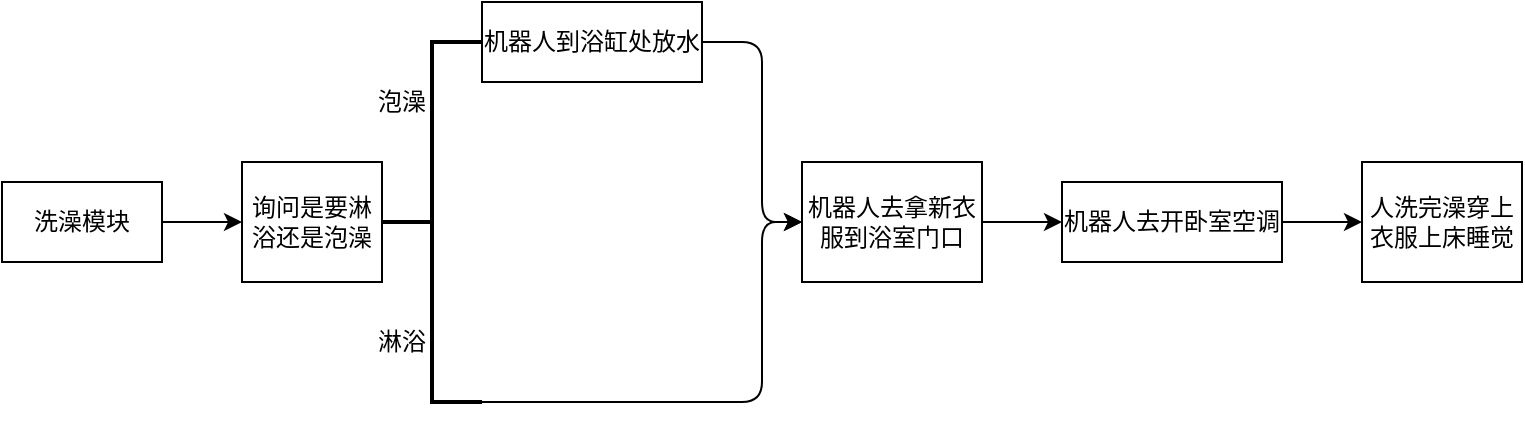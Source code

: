 <mxfile version="13.6.2" type="device"><diagram id="sH5TrxNqKM3XUSAI6ppz" name="第 1 页"><mxGraphModel dx="1024" dy="592" grid="1" gridSize="10" guides="1" tooltips="1" connect="1" arrows="1" fold="1" page="1" pageScale="1" pageWidth="827" pageHeight="1169" math="0" shadow="0"><root><mxCell id="0"/><mxCell id="1" parent="0"/><mxCell id="1bFeJdi9xzgEYvPIb6gT-1" value="洗澡模块" style="rounded=0;whiteSpace=wrap;html=1;" vertex="1" parent="1"><mxGeometry x="80" y="280" width="80" height="40" as="geometry"/></mxCell><mxCell id="1bFeJdi9xzgEYvPIb6gT-2" value="询问是要淋浴还是泡澡" style="rounded=0;whiteSpace=wrap;html=1;" vertex="1" parent="1"><mxGeometry x="200" y="270" width="70" height="60" as="geometry"/></mxCell><mxCell id="1bFeJdi9xzgEYvPIb6gT-3" value="" style="strokeWidth=2;html=1;shape=mxgraph.flowchart.annotation_2;align=left;labelPosition=right;pointerEvents=1;" vertex="1" parent="1"><mxGeometry x="270" y="210" width="50" height="180" as="geometry"/></mxCell><mxCell id="1bFeJdi9xzgEYvPIb6gT-4" value="淋浴" style="text;html=1;strokeColor=none;fillColor=none;align=center;verticalAlign=middle;whiteSpace=wrap;rounded=0;" vertex="1" parent="1"><mxGeometry x="260" y="350" width="40" height="20" as="geometry"/></mxCell><mxCell id="1bFeJdi9xzgEYvPIb6gT-5" value="泡澡" style="text;html=1;strokeColor=none;fillColor=none;align=center;verticalAlign=middle;whiteSpace=wrap;rounded=0;" vertex="1" parent="1"><mxGeometry x="260" y="230" width="40" height="20" as="geometry"/></mxCell><mxCell id="1bFeJdi9xzgEYvPIb6gT-6" value="机器人到浴缸处放水" style="rounded=0;whiteSpace=wrap;html=1;" vertex="1" parent="1"><mxGeometry x="320" y="190" width="110" height="40" as="geometry"/></mxCell><mxCell id="1bFeJdi9xzgEYvPIb6gT-8" value="机器人去开卧室空调" style="rounded=0;whiteSpace=wrap;html=1;" vertex="1" parent="1"><mxGeometry x="610" y="280" width="110" height="40" as="geometry"/></mxCell><mxCell id="1bFeJdi9xzgEYvPIb6gT-9" value="机器人去拿新衣服到浴室门口" style="rounded=0;whiteSpace=wrap;html=1;" vertex="1" parent="1"><mxGeometry x="480" y="270" width="90" height="60" as="geometry"/></mxCell><mxCell id="1bFeJdi9xzgEYvPIb6gT-10" value="人洗完澡穿上衣服上床睡觉" style="rounded=0;whiteSpace=wrap;html=1;" vertex="1" parent="1"><mxGeometry x="760" y="270" width="80" height="60" as="geometry"/></mxCell><mxCell id="1bFeJdi9xzgEYvPIb6gT-11" value="" style="endArrow=classic;html=1;exitX=1;exitY=0.5;exitDx=0;exitDy=0;entryX=0;entryY=0.5;entryDx=0;entryDy=0;" edge="1" parent="1" source="1bFeJdi9xzgEYvPIb6gT-6" target="1bFeJdi9xzgEYvPIb6gT-9"><mxGeometry width="50" height="50" relative="1" as="geometry"><mxPoint x="460" y="330" as="sourcePoint"/><mxPoint x="510" y="280" as="targetPoint"/><Array as="points"><mxPoint x="460" y="210"/><mxPoint x="460" y="300"/></Array></mxGeometry></mxCell><mxCell id="1bFeJdi9xzgEYvPIb6gT-12" value="" style="endArrow=classic;html=1;exitX=1;exitY=1;exitDx=0;exitDy=0;exitPerimeter=0;entryX=0;entryY=0.5;entryDx=0;entryDy=0;" edge="1" parent="1" source="1bFeJdi9xzgEYvPIb6gT-3" target="1bFeJdi9xzgEYvPIb6gT-9"><mxGeometry width="50" height="50" relative="1" as="geometry"><mxPoint x="460" y="330" as="sourcePoint"/><mxPoint x="510" y="280" as="targetPoint"/><Array as="points"><mxPoint x="460" y="390"/><mxPoint x="460" y="300"/></Array></mxGeometry></mxCell><mxCell id="1bFeJdi9xzgEYvPIb6gT-13" value="" style="endArrow=classic;html=1;exitX=1;exitY=0.5;exitDx=0;exitDy=0;" edge="1" parent="1" source="1bFeJdi9xzgEYvPIb6gT-1"><mxGeometry width="50" height="50" relative="1" as="geometry"><mxPoint x="460" y="330" as="sourcePoint"/><mxPoint x="200" y="300" as="targetPoint"/></mxGeometry></mxCell><mxCell id="1bFeJdi9xzgEYvPIb6gT-14" value="" style="endArrow=classic;html=1;exitX=1;exitY=0.5;exitDx=0;exitDy=0;entryX=0;entryY=0.5;entryDx=0;entryDy=0;" edge="1" parent="1" source="1bFeJdi9xzgEYvPIb6gT-9" target="1bFeJdi9xzgEYvPIb6gT-8"><mxGeometry width="50" height="50" relative="1" as="geometry"><mxPoint x="460" y="330" as="sourcePoint"/><mxPoint x="510" y="280" as="targetPoint"/></mxGeometry></mxCell><mxCell id="1bFeJdi9xzgEYvPIb6gT-15" value="" style="endArrow=classic;html=1;exitX=1;exitY=0.5;exitDx=0;exitDy=0;entryX=0;entryY=0.5;entryDx=0;entryDy=0;" edge="1" parent="1" source="1bFeJdi9xzgEYvPIb6gT-8" target="1bFeJdi9xzgEYvPIb6gT-10"><mxGeometry width="50" height="50" relative="1" as="geometry"><mxPoint x="740" y="330" as="sourcePoint"/><mxPoint x="790" y="280" as="targetPoint"/></mxGeometry></mxCell></root></mxGraphModel></diagram></mxfile>